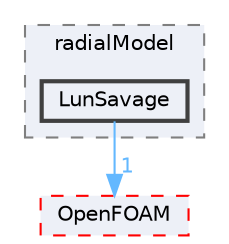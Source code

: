digraph "src/phaseSystemModels/twoPhaseEuler/phaseCompressibleTurbulenceModels/kineticTheoryModels/radialModel/LunSavage"
{
 // LATEX_PDF_SIZE
  bgcolor="transparent";
  edge [fontname=Helvetica,fontsize=10,labelfontname=Helvetica,labelfontsize=10];
  node [fontname=Helvetica,fontsize=10,shape=box,height=0.2,width=0.4];
  compound=true
  subgraph clusterdir_be19d3a8eddc3f0c35028fe0fdd00a11 {
    graph [ bgcolor="#edf0f7", pencolor="grey50", label="radialModel", fontname=Helvetica,fontsize=10 style="filled,dashed", URL="dir_be19d3a8eddc3f0c35028fe0fdd00a11.html",tooltip=""]
  dir_0ae7765e612c0d48c9c994be6f5477fc [label="LunSavage", fillcolor="#edf0f7", color="grey25", style="filled,bold", URL="dir_0ae7765e612c0d48c9c994be6f5477fc.html",tooltip=""];
  }
  dir_c5473ff19b20e6ec4dfe5c310b3778a8 [label="OpenFOAM", fillcolor="#edf0f7", color="red", style="filled,dashed", URL="dir_c5473ff19b20e6ec4dfe5c310b3778a8.html",tooltip=""];
  dir_0ae7765e612c0d48c9c994be6f5477fc->dir_c5473ff19b20e6ec4dfe5c310b3778a8 [headlabel="1", labeldistance=1.5 headhref="dir_002276_002695.html" href="dir_002276_002695.html" color="steelblue1" fontcolor="steelblue1"];
}
